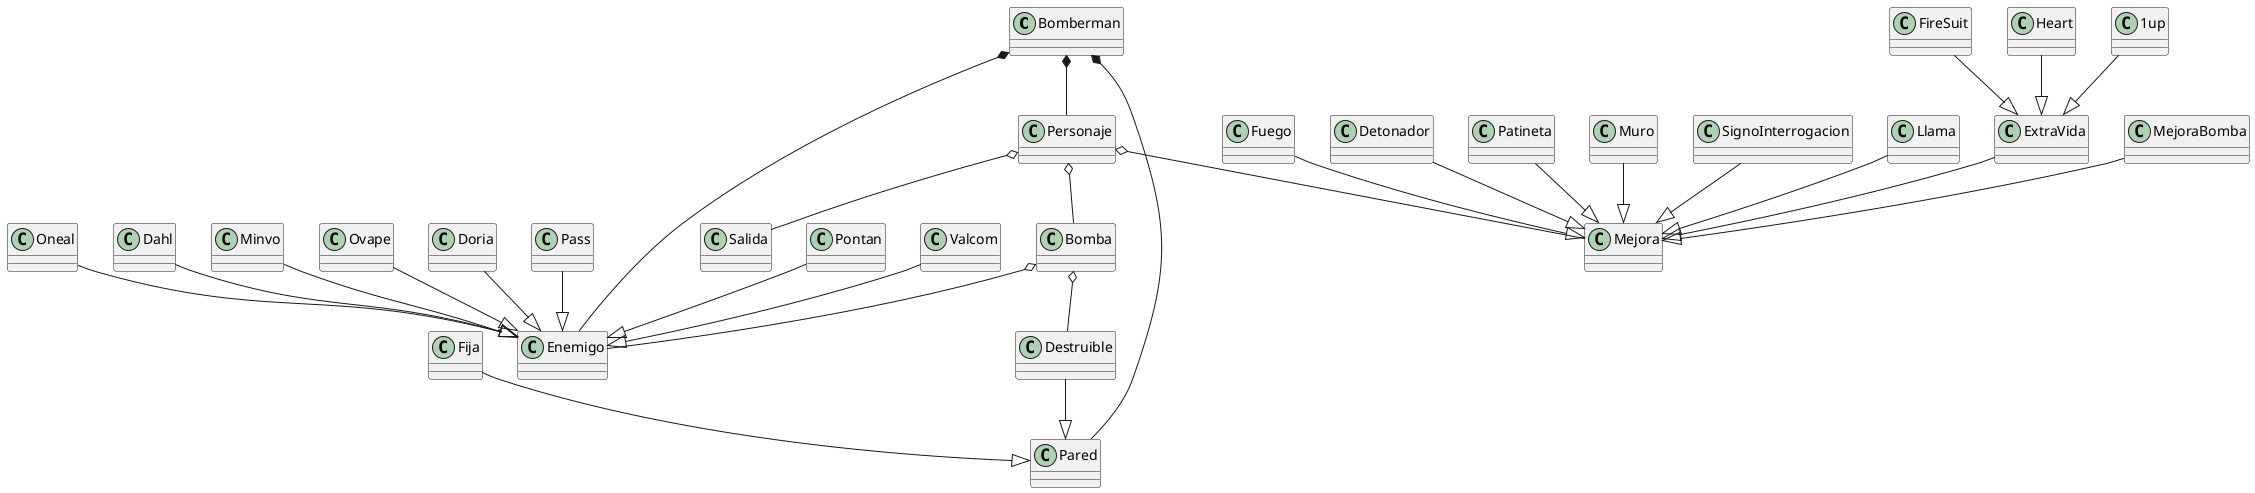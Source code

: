 @startuml Bomberman

class Bomberman
class Personaje
class Bomba
class Pared
class Fija
class Destruible
class Mejora
class Enemigo
class Salida
class Valcom
class Oneal
class Dahl
class Minvo
class Ovape
class Doria
class Pass
class Pontan
class MejoraBomba
class Fuego
class Detonador
class Patineta
class Muro
class SignoInterrogacion
class Llama
class ExtraVida
class FireSuit
class Heart
class 1up

Bomberman *-- Personaje
Bomberman *-- Enemigo
Bomberman *-- Pared

Fija --|> Pared
Destruible --|> Pared

Valcom --|> Enemigo
Oneal --|> Enemigo
Dahl --|> Enemigo
Minvo --|> Enemigo
Ovape --|> Enemigo
Doria --|> Enemigo
Pass --|> Enemigo
Pontan --|> Enemigo

Personaje o-- Mejora
Personaje o-- Bomba
Personaje o-- Salida

MejoraBomba --|> Mejora
Fuego --|> Mejora
Detonador --|> Mejora
Patineta --|> Mejora
Muro --|> Mejora
SignoInterrogacion --|> Mejora
Llama --|> Mejora
ExtraVida --|> Mejora

FireSuit --|> ExtraVida
Heart --|> ExtraVida
1up --|> ExtraVida

Bomba o-- Destruible
Bomba o-- Enemigo